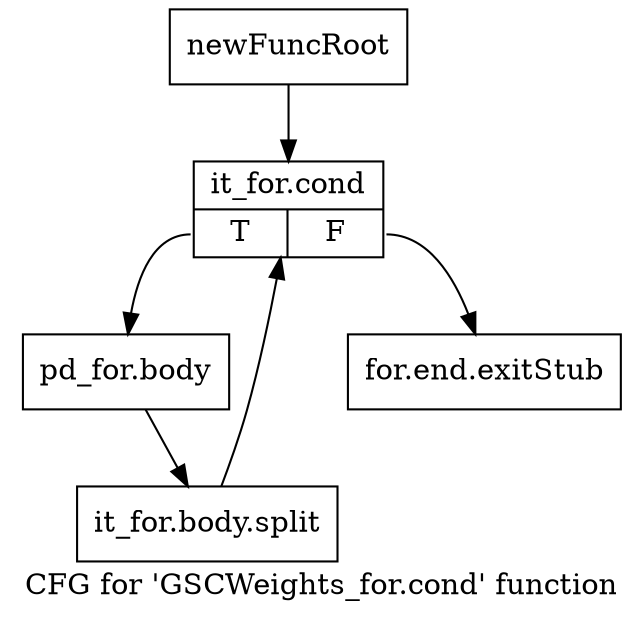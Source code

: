 digraph "CFG for 'GSCWeights_for.cond' function" {
	label="CFG for 'GSCWeights_for.cond' function";

	Node0x34f23f0 [shape=record,label="{newFuncRoot}"];
	Node0x34f23f0 -> Node0x34f2860;
	Node0x34f2810 [shape=record,label="{for.end.exitStub}"];
	Node0x34f2860 [shape=record,label="{it_for.cond|{<s0>T|<s1>F}}"];
	Node0x34f2860:s0 -> Node0x34f28b0;
	Node0x34f2860:s1 -> Node0x34f2810;
	Node0x34f28b0 [shape=record,label="{pd_for.body}"];
	Node0x34f28b0 -> Node0x393fb80;
	Node0x393fb80 [shape=record,label="{it_for.body.split}"];
	Node0x393fb80 -> Node0x34f2860;
}
